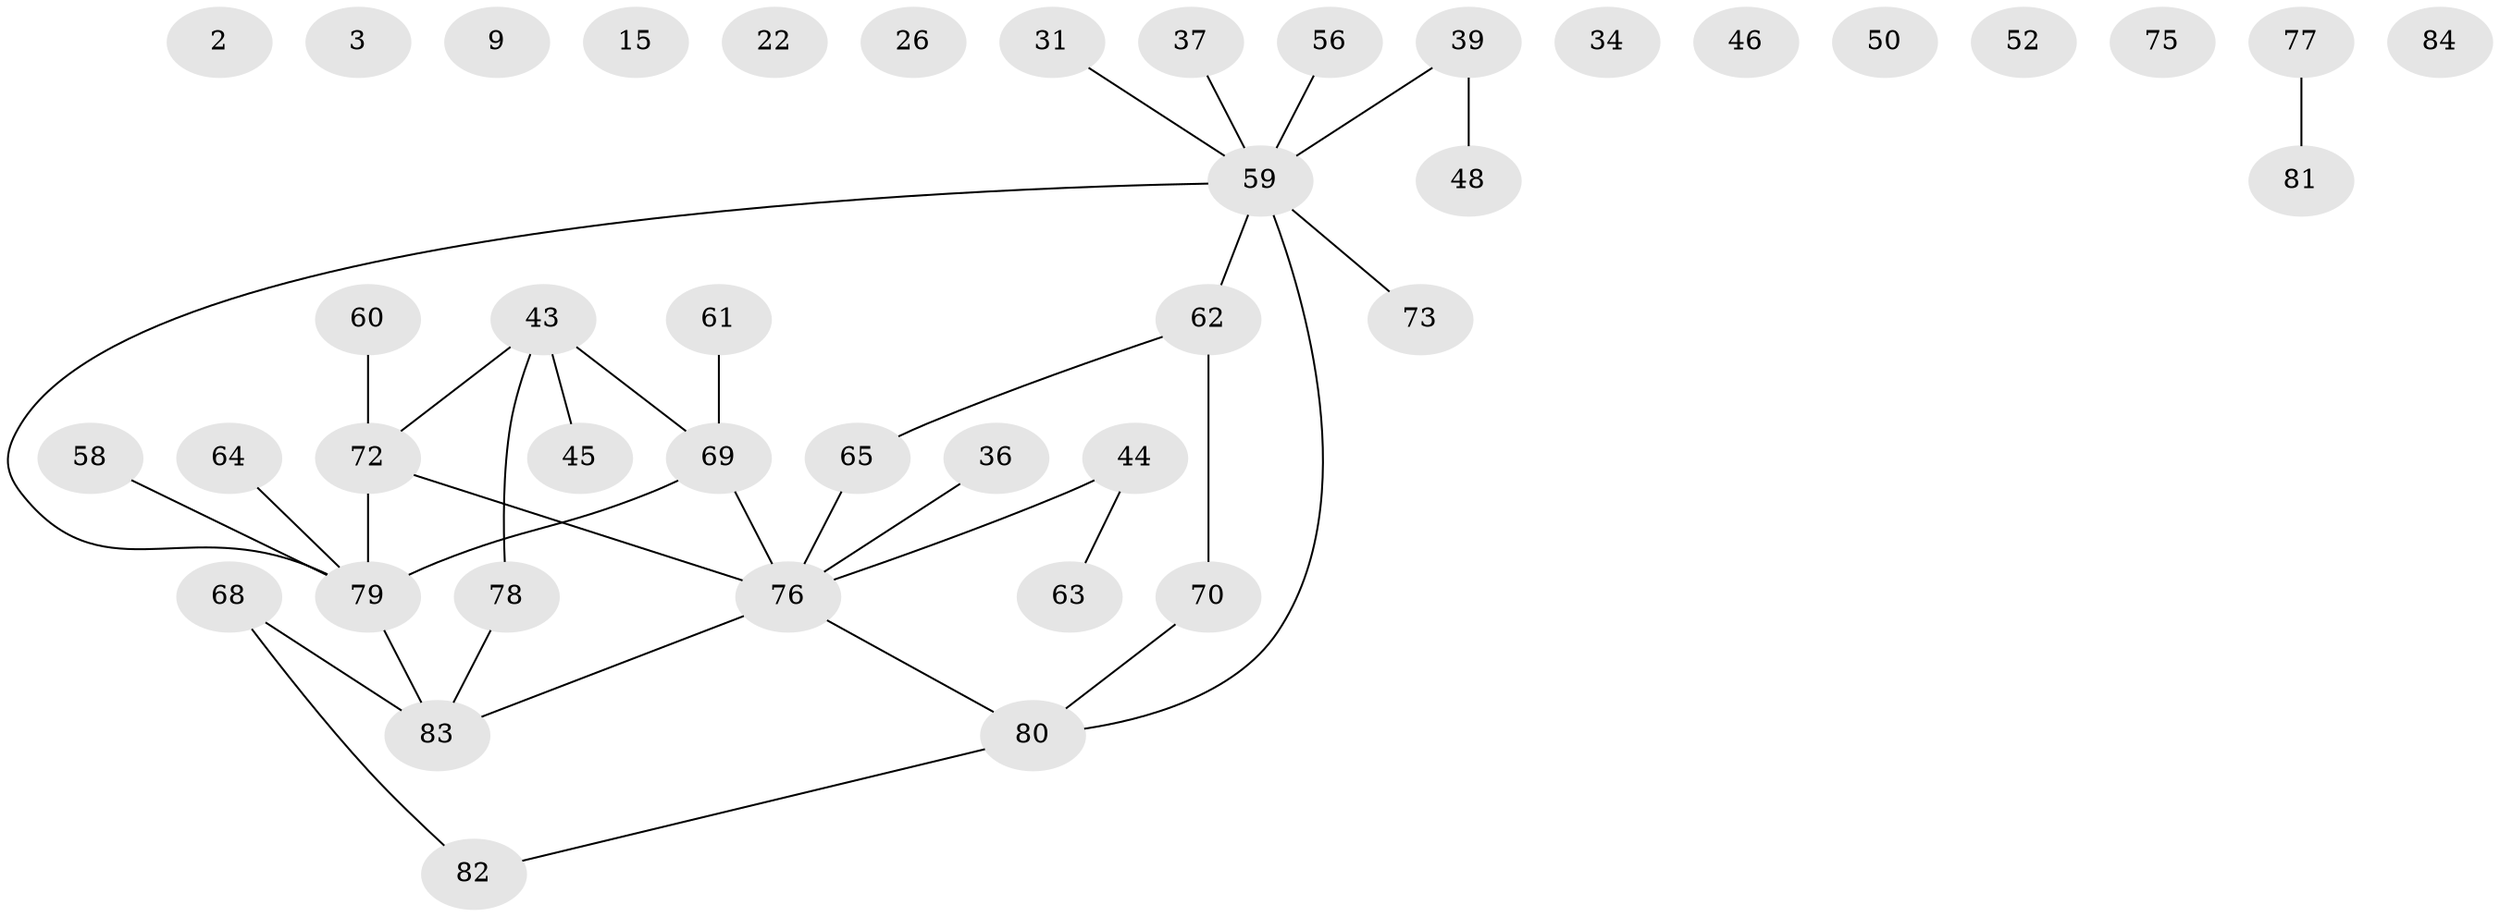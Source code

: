 // original degree distribution, {1: 0.27380952380952384, 0: 0.13095238095238096, 2: 0.2619047619047619, 5: 0.047619047619047616, 3: 0.17857142857142858, 4: 0.09523809523809523, 6: 0.011904761904761904}
// Generated by graph-tools (version 1.1) at 2025/39/03/09/25 04:39:12]
// undirected, 42 vertices, 36 edges
graph export_dot {
graph [start="1"]
  node [color=gray90,style=filled];
  2;
  3 [super="+1"];
  9;
  15;
  22;
  26;
  31;
  34;
  36;
  37;
  39;
  43;
  44;
  45;
  46;
  48;
  50;
  52;
  56;
  58;
  59 [super="+13+23+51"];
  60;
  61;
  62 [super="+33"];
  63;
  64;
  65;
  68;
  69 [super="+24"];
  70;
  72 [super="+18+40"];
  73;
  75;
  76 [super="+53+49"];
  77;
  78;
  79 [super="+6+42"];
  80 [super="+28+17+71"];
  81;
  82 [super="+55"];
  83 [super="+47+74"];
  84;
  31 -- 59;
  36 -- 76;
  37 -- 59;
  39 -- 48;
  39 -- 59;
  43 -- 45;
  43 -- 78;
  43 -- 69;
  43 -- 72;
  44 -- 63;
  44 -- 76;
  56 -- 59;
  58 -- 79;
  59 -- 79 [weight=2];
  59 -- 62;
  59 -- 80 [weight=2];
  59 -- 73;
  60 -- 72;
  61 -- 69;
  62 -- 65;
  62 -- 70;
  64 -- 79;
  65 -- 76;
  68 -- 83;
  68 -- 82;
  69 -- 79 [weight=3];
  69 -- 76 [weight=2];
  70 -- 80;
  72 -- 76 [weight=2];
  72 -- 79;
  76 -- 80 [weight=2];
  76 -- 83;
  77 -- 81;
  78 -- 83;
  79 -- 83;
  80 -- 82;
}
